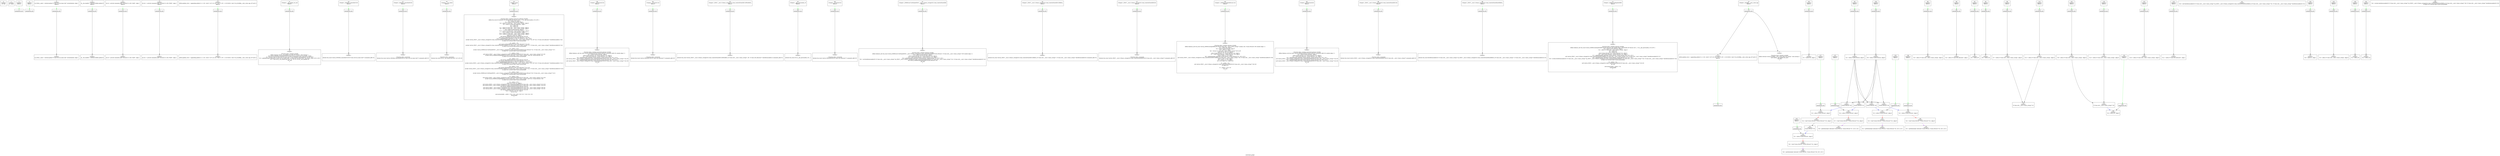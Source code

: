 digraph "constraint_graph" {
	label="constraint_graph";

	Node0x1e0f6b0 [shape=record,label="{0\n\<Empty\>\ni8* null\n\n}"];
	Node0x1e1d710 [shape=record,label="{1\n\<Empty\>\ni8* undef\n\n}"];
	Node0x1e24f50 [shape=record,label="{2\n\<Empty\>\nOffset:0\n\n}"];
	Node0x1e24f50 -> Node0x1e234b0[color=green];
	Node0x1e234b0 [shape=record,label="{3\nanonymous ptr\n}"];
	Node0x1e1e410 [shape=record,label="{4\n\<Empty\>\nOffset:0\n\n}"];
	Node0x1e1e410 -> Node0x1e25ee0[color=green];
	Node0x1e25ee0 [shape=record,label="{5\nanonymous ptr\n}"];
	Node0x1e194e0 [shape=record,label="{6\n\<Empty\>\n@_ZStL8__ioinit = internal global %\"class.std::ios_base::Init\" zeroinitializer, align 1\nOffset:0\n\n}"];
	Node0x1e194e0 -> Node0x1e1f390[color=green];
	Node0x1e1f390 [shape=record,label="{7\nanonymous ptr\n}"];
	Node0x1e1f390 -> Node0x1e0e620;
	Node0x1e0e620 [shape=record,label="{8\n\<Empty\>\n@_ZStL8__ioinit = internal global %\"class.std::ios_base::Init\" zeroinitializer, align 1\n\n}"];
	Node0x1e19690 [shape=record,label="{9\n\<Empty\>\n@__dso_handle = external hidden global i8\nOffset:0\n\n}"];
	Node0x1e19690 -> Node0x1e0e9f0[color=green];
	Node0x1e0e9f0 [shape=record,label="{10\nanonymous ptr\n}"];
	Node0x1e0e9f0 -> Node0x1e2c3e0;
	Node0x1e2c3e0 [shape=record,label="{11\n\<Empty\>\n@__dso_handle = external hidden global i8\n\n}"];
	Node0x1e1f550 [shape=record,label="{12\n\<Empty\>\n@.str = private unnamed_addr constant [2 x i8] c\"A\\00\", align 1\nOffset:0\n\n}"];
	Node0x1e1f550 -> Node0x1e2d9d0[color=green];
	Node0x1e2d9d0 [shape=record,label="{13\nanonymous ptr\n}"];
	Node0x1e2d9d0 -> Node0x1e2dfb0;
	Node0x1e2dfb0 [shape=record,label="{14\n\<Empty\>\n@.str = private unnamed_addr constant [2 x i8] c\"A\\00\", align 1\n\n}"];
	Node0x1e2e590 [shape=record,label="{15\n\<Empty\>\n@.str.1 = private unnamed_addr constant [2 x i8] c\"B\\00\", align 1\nOffset:0\n\n}"];
	Node0x1e2e590 -> Node0x1e2e740[color=green];
	Node0x1e2e740 [shape=record,label="{16\nanonymous ptr\n}"];
	Node0x1e2e740 -> Node0x1e2f9a0;
	Node0x1e2f9a0 [shape=record,label="{17\n\<Empty\>\n@.str.1 = private unnamed_addr constant [2 x i8] c\"B\\00\", align 1\n\n}"];
	Node0x1e2ff80 [shape=record,label="{18\n\<Empty\>\n@llvm.global_ctors = appending global [1 x \{ i32, void ()*, i8* \}] [\{ i32, void ()*, i8* \} \{ i32 65535, void ()* @_GLOBAL__sub_I_class.cpp, i8* null \}]\nOffset:0\n\n}"];
	Node0x1e2ff80 -> Node0x1e30130[color=green];
	Node0x1e30130 [shape=record,label="{19\nanonymous ptr\n}"];
	Node0x1e30130 -> Node0x1e30710;
	Node0x1e30710 [shape=record,label="{20\n\<Empty\>\n@llvm.global_ctors = appending global [1 x \{ i32, void ()*, i8* \}] [\{ i32, void ()*, i8* \} \{ i32 65535, void ()* @_GLOBAL__sub_I_class.cpp, i8* null \}]\n\n}"];
	Node0x1e30cf0 [shape=record,label="{21\n\<Empty\>__cxx_global_var_init\nOffset:0\n\n}"];
	Node0x1e30cf0 -> Node0x1e30ea0[color=green];
	Node0x1e30ea0 [shape=record,label="{22\nanonymous ptr\n}"];
	Node0x1e30ea0 -> Node0x1e31480;
	Node0x1e31480 [shape=record,label="{23\n\<Empty\>\n\n; Function Attrs: noinline uwtable\ndefine internal void @__cxx_global_var_init() #0 section \".text.startup\" \{\n  call void @_ZNSt8ios_base4InitC1Ev(%\"class.std::ios_base::Init\"* @_ZStL8__ioinit)\n  %1 = bitcast void (%\"class.std::ios_base::Init\"*)* @_ZNSt8ios_base4InitD1Ev to void (i8*)*\n  %2 = getelementptr inbounds %\"class.std::ios_base::Init\", %\"class.std::ios_base::Init\"* @_ZStL8__ioinit, i32 0, i32 0\n  %3 = call i32 @__cxa_atexit(void (i8*)* %1, i8* %2, i8* @__dso_handle) #3\n  ret void\n\}\n\n\n}"];
	Node0x1e31a60 [shape=record,label="{24\n\<Empty\>_ZNSt8ios_base4InitC1Ev\nOffset:0\n\n}"];
	Node0x1e31a60 -> Node0x1e31c10[color=green];
	Node0x1e31c10 [shape=record,label="{25\nanonymous ptr\n}"];
	Node0x1e31c10 -> Node0x1e321f0;
	Node0x1e321f0 [shape=record,label="{26\n\<Empty\>\n\ndeclare dso_local void @_ZNSt8ios_base4InitC1Ev(%\"class.std::ios_base::Init\"*) unnamed_addr #1\n\n\n}"];
	Node0x1e327d0 [shape=record,label="{27\n\<Empty\>_ZNSt8ios_base4InitD1Ev\nOffset:0\n\n}"];
	Node0x1e327d0 -> Node0x1e32980[color=green];
	Node0x1e32980 [shape=record,label="{28\nanonymous ptr\n}"];
	Node0x1e32980 -> Node0x1e32f60;
	Node0x1e32f60 [shape=record,label="{29\n\<Empty\>\n\n; Function Attrs: nounwind\ndeclare dso_local void @_ZNSt8ios_base4InitD1Ev(%\"class.std::ios_base::Init\"*) unnamed_addr #2\n\n\n}"];
	Node0x1e33540 [shape=record,label="{30\n\<Empty\>__cxa_atexit\nOffset:0\n\n}"];
	Node0x1e33540 -> Node0x1e336f0[color=green];
	Node0x1e336f0 [shape=record,label="{31\nanonymous ptr\n}"];
	Node0x1e336f0 -> Node0x1e33f70;
	Node0x1e33f70 [shape=record,label="{32\n\<Empty\>\n\n; Function Attrs: nounwind\ndeclare dso_local i32 @__cxa_atexit(void (i8*)*, i8*, i8*) #3\n\n\n}"];
	Node0x1e2b5d0 [shape=record,label="{33\n\<Empty\>main\nOffset:0\n\n}"];
	Node0x1e2b5d0 -> Node0x1e2b780[color=green];
	Node0x1e2b780 [shape=record,label="{34\nanonymous ptr\n}"];
	Node0x1e2b780 -> Node0x1e36a40;
	Node0x1e36a40 [shape=record,label="{35\n\<Empty\>\n\n; Function Attrs: noinline norecurse optnone uwtable\ndefine dso_local i32 @main() #4 personality i8* bitcast (i32 (...)* @__gxx_personality_v0 to i8*) \{\n  %1 = alloca i32, align 4\n  %2 = alloca %class.Person, align 8\n  %3 = alloca %\"class.std::__cxx11::basic_string\", align 8\n  %4 = alloca %\"class.std::allocator\", align 1\n  %5 = alloca i8*\n  %6 = alloca i32\n  %7 = alloca %\"class.std::__cxx11::basic_string\", align 8\n  %8 = alloca %\"class.std::__cxx11::basic_string\", align 8\n  %9 = alloca %class.Person, align 8\n  %10 = alloca %\"class.std::__cxx11::basic_string\", align 8\n  %11 = alloca %\"class.std::allocator\", align 1\n  %12 = alloca %\"class.std::__cxx11::basic_string\", align 8\n  %13 = alloca %\"class.std::__cxx11::basic_string\", align 8\n  store i32 0, i32* %1, align 4\n  call void @_ZN6PersonC2Ev(%class.Person* %2) #3\n  call void @_ZNSaIcEC1Ev(%\"class.std::allocator\"* %4) #3\n  %14 = getelementptr inbounds [2 x i8], [2 x i8]* @.str, i64 0, i64 0\n  invoke void @_ZNSt7__cxx1112basic_stringIcSt11char_traitsIcESaIcEEC1EPKcRKS3_(%\"class.std::__cxx11::basic_string\"* %3, i8* %14, %\"class.std::allocator\"* dereferenceable(1) %4)\n          to label %15 unwind label %aser.unreachable\n\n15:                                               ; preds = %0\n  call void @_ZNSaIcED1Ev(%\"class.std::allocator\"* %4) #3\n  invoke void @_ZNSt7__cxx1112basic_stringIcSt11char_traitsIcESaIcEEC1ERKS4_(%\"class.std::__cxx11::basic_string\"* %7, %\"class.std::__cxx11::basic_string\"* dereferenceable(32) %3)\n          to label %16 unwind label %aser.unreachable\n\n16:                                               ; preds = %15\n  invoke void @_ZN6Person7setNameENSt7__cxx1112basic_stringIcSt11char_traitsIcESaIcEEE(%class.Person* %2, %\"class.std::__cxx11::basic_string\"* %7)\n          to label %17 unwind label %aser.unreachable\n\n17:                                               ; preds = %16\n  call void @_ZNSt7__cxx1112basic_stringIcSt11char_traitsIcESaIcEED1Ev(%\"class.std::__cxx11::basic_string\"* %7) #3\n  invoke void @_ZN6Person5getIDB5cxx11Ev(%\"class.std::__cxx11::basic_string\"* sret %8, %class.Person* %2)\n          to label %18 unwind label %aser.unreachable\n\n18:                                               ; preds = %17\n  call void @_ZN6PersonC2Ev(%class.Person* %9) #3\n  call void @_ZNSaIcEC1Ev(%\"class.std::allocator\"* %11) #3\n  %19 = getelementptr inbounds [2 x i8], [2 x i8]* @.str.1, i64 0, i64 0\n  invoke void @_ZNSt7__cxx1112basic_stringIcSt11char_traitsIcESaIcEEC1EPKcRKS3_(%\"class.std::__cxx11::basic_string\"* %10, i8* %19, %\"class.std::allocator\"* dereferenceable(1) %11)\n          to label %20 unwind label %aser.unreachable\n\n20:                                               ; preds = %18\n  call void @_ZNSaIcED1Ev(%\"class.std::allocator\"* %11) #3\n  invoke void @_ZNSt7__cxx1112basic_stringIcSt11char_traitsIcESaIcEEC1ERKS4_(%\"class.std::__cxx11::basic_string\"* %12, %\"class.std::__cxx11::basic_string\"* dereferenceable(32) %10)\n          to label %21 unwind label %aser.unreachable\n\n21:                                               ; preds = %20\n  invoke void @_ZN6Person7setNameENSt7__cxx1112basic_stringIcSt11char_traitsIcESaIcEEE(%class.Person* %9, %\"class.std::__cxx11::basic_string\"* %12)\n          to label %22 unwind label %aser.unreachable\n\n22:                                               ; preds = %21\n  call void @_ZNSt7__cxx1112basic_stringIcSt11char_traitsIcESaIcEED1Ev(%\"class.std::__cxx11::basic_string\"* %12) #3\n  invoke void @_ZN6Person5getIDB5cxx11Ev(%\"class.std::__cxx11::basic_string\"* sret %13, %class.Person* %9)\n          to label %23 unwind label %aser.unreachable\n\n23:                                               ; preds = %22\n  store i32 0, i32* %1, align 4\n  call void @_ZNSt7__cxx1112basic_stringIcSt11char_traitsIcESaIcEED1Ev(%\"class.std::__cxx11::basic_string\"* %13) #3\n  call void @_ZNSt7__cxx1112basic_stringIcSt11char_traitsIcESaIcEED1Ev(%\"class.std::__cxx11::basic_string\"* %10) #3\n  call void @_ZN6PersonD2Ev(%class.Person* %9) #3\n  call void @_ZNSt7__cxx1112basic_stringIcSt11char_traitsIcESaIcEED1Ev(%\"class.std::__cxx11::basic_string\"* %8) #3\n  call void @_ZNSt7__cxx1112basic_stringIcSt11char_traitsIcESaIcEED1Ev(%\"class.std::__cxx11::basic_string\"* %3) #3\n  call void @_ZN6PersonD2Ev(%class.Person* %2) #3\n  %24 = load i32, i32* %1, align 4\n  ret i32 %24\n\naser.unreachable:                                 ; preds = %22, %21, %20, %18, %17, %16, %15, %0\n  unreachable\n\}\n\n\n}"];
	Node0x1e37020 [shape=record,label="{36\n\<Empty\>_ZN6PersonC2Ev\nOffset:0\n\n}"];
	Node0x1e37020 -> Node0x1e371d0[color=green];
	Node0x1e371d0 [shape=record,label="{37\nanonymous ptr\n}"];
	Node0x1e371d0 -> Node0x1e377b0;
	Node0x1e377b0 [shape=record,label="{38\n\<Empty\>\n\n; Function Attrs: noinline nounwind optnone uwtable\ndefine linkonce_odr dso_local void @_ZN6PersonC2Ev(%class.Person*) unnamed_addr #5 comdat align 2 \{\n  %2 = alloca %class.Person*, align 8\n  store %class.Person* %0, %class.Person** %2, align 8\n  %3 = load %class.Person*, %class.Person** %2, align 8\n  %4 = getelementptr inbounds %class.Person, %class.Person* %3, i32 0, i32 0\n  call void @_ZNSt7__cxx1112basic_stringIcSt11char_traitsIcESaIcEEC1Ev(%\"class.std::__cxx11::basic_string\"* %4) #3\n  %5 = getelementptr inbounds %class.Person, %class.Person* %3, i32 0, i32 1\n  call void @_ZNSt7__cxx1112basic_stringIcSt11char_traitsIcESaIcEEC1Ev(%\"class.std::__cxx11::basic_string\"* %5) #3\n  ret void\n\}\n\n\n}"];
	Node0x1e37d90 [shape=record,label="{39\n\<Empty\>_ZNSaIcEC1Ev\nOffset:0\n\n}"];
	Node0x1e37d90 -> Node0x1e37f40[color=green];
	Node0x1e37f40 [shape=record,label="{40\nanonymous ptr\n}"];
	Node0x1e37f40 -> Node0x1e38520;
	Node0x1e38520 [shape=record,label="{41\n\<Empty\>\n\n; Function Attrs: nounwind\ndeclare dso_local void @_ZNSaIcEC1Ev(%\"class.std::allocator\"*) unnamed_addr #2\n\n\n}"];
	Node0x1e38b00 [shape=record,label="{42\n\<Empty\>_ZNSt7__cxx1112basic_stringIcSt11char_traitsIcESaIcEEC1EPKcRKS3_\nOffset:0\n\n}"];
	Node0x1e38b00 -> Node0x1e38cb0[color=green];
	Node0x1e38cb0 [shape=record,label="{43\nanonymous ptr\n}"];
	Node0x1e38cb0 -> Node0x1e39290;
	Node0x1e39290 [shape=record,label="{44\n\<Empty\>\n\ndeclare dso_local void @_ZNSt7__cxx1112basic_stringIcSt11char_traitsIcESaIcEEC1EPKcRKS3_(%\"class.std::__cxx11::basic_string\"*, i8*, %\"class.std::allocator\"* dereferenceable(1)) unnamed_addr #1\n\n\n}"];
	Node0x1e39870 [shape=record,label="{45\n\<Empty\>__gxx_personality_v0\nOffset:0\n\n}"];
	Node0x1e39870 -> Node0x1e39a20[color=green];
	Node0x1e39a20 [shape=record,label="{46\nanonymous ptr\n}"];
	Node0x1e39a20 -> Node0x1e3a000;
	Node0x1e3a000 [shape=record,label="{47\n\<Empty\>\n\ndeclare dso_local i32 @__gxx_personality_v0(...)\n\n\n}"];
	Node0x1e3a5e0 [shape=record,label="{48\n\<Empty\>_ZNSaIcED1Ev\nOffset:0\n\n}"];
	Node0x1e3a5e0 -> Node0x1e3a790[color=green];
	Node0x1e3a790 [shape=record,label="{49\nanonymous ptr\n}"];
	Node0x1e3a790 -> Node0x1e3ad70;
	Node0x1e3ad70 [shape=record,label="{50\n\<Empty\>\n\n; Function Attrs: nounwind\ndeclare dso_local void @_ZNSaIcED1Ev(%\"class.std::allocator\"*) unnamed_addr #2\n\n\n}"];
	Node0x1e3b350 [shape=record,label="{51\n\<Empty\>_ZN6Person7setNameENSt7__cxx1112basic_stringIcSt11char_traitsIcESaIcEEE\nOffset:0\n\n}"];
	Node0x1e3b350 -> Node0x1e3b500[color=green];
	Node0x1e3b500 [shape=record,label="{52\nanonymous ptr\n}"];
	Node0x1e3b500 -> Node0x1e3bae0;
	Node0x1e3bae0 [shape=record,label="{53\n\<Empty\>\n\n; Function Attrs: noinline optnone uwtable\ndefine linkonce_odr dso_local void @_ZN6Person7setNameENSt7__cxx1112basic_stringIcSt11char_traitsIcESaIcEEE(%class.Person*, %\"class.std::__cxx11::basic_string\"*) #6 comdat align 2 \{\n  %3 = alloca %class.Person*, align 8\n  store %class.Person* %0, %class.Person** %3, align 8\n  %4 = load %class.Person*, %class.Person** %3, align 8\n  %5 = getelementptr inbounds %class.Person, %class.Person* %4, i32 0, i32 0\n  %6 = call dereferenceable(32) %\"class.std::__cxx11::basic_string\"* @_ZNSt7__cxx1112basic_stringIcSt11char_traitsIcESaIcEEaSERKS4_(%\"class.std::__cxx11::basic_string\"* %5, %\"class.std::__cxx11::basic_string\"* dereferenceable(32) %1)\n  call void @_ZN6Person8updateIDEv(%class.Person* %4)\n  ret void\n\}\n\n\n}"];
	Node0x1e3c0c0 [shape=record,label="{54\n\<Empty\>_ZNSt7__cxx1112basic_stringIcSt11char_traitsIcESaIcEEC1ERKS4_\nOffset:0\n\n}"];
	Node0x1e3c0c0 -> Node0x1e3c270[color=green];
	Node0x1e3c270 [shape=record,label="{55\nanonymous ptr\n}"];
	Node0x1e3c270 -> Node0x1e3caf0;
	Node0x1e3caf0 [shape=record,label="{56\n\<Empty\>\n\ndeclare dso_local void @_ZNSt7__cxx1112basic_stringIcSt11char_traitsIcESaIcEEC1ERKS4_(%\"class.std::__cxx11::basic_string\"*, %\"class.std::__cxx11::basic_string\"* dereferenceable(32)) unnamed_addr #1\n\n\n}"];
	Node0x1e3d0d0 [shape=record,label="{57\n\<Empty\>_ZNSt7__cxx1112basic_stringIcSt11char_traitsIcESaIcEED1Ev\nOffset:0\n\n}"];
	Node0x1e3d0d0 -> Node0x1e3d280[color=green];
	Node0x1e3d280 [shape=record,label="{58\nanonymous ptr\n}"];
	Node0x1e3d280 -> Node0x1e3db00;
	Node0x1e3db00 [shape=record,label="{59\n\<Empty\>\n\n; Function Attrs: nounwind\ndeclare dso_local void @_ZNSt7__cxx1112basic_stringIcSt11char_traitsIcESaIcEED1Ev(%\"class.std::__cxx11::basic_string\"*) unnamed_addr #2\n\n\n}"];
	Node0x1e3e0e0 [shape=record,label="{60\n\<Empty\>_ZN6Person5getIDB5cxx11Ev\nOffset:0\n\n}"];
	Node0x1e3e0e0 -> Node0x1e3e290[color=green];
	Node0x1e3e290 [shape=record,label="{61\nanonymous ptr\n}"];
	Node0x1e3e290 -> Node0x1e3eb10;
	Node0x1e3eb10 [shape=record,label="{62\n\<Empty\>\n\n; Function Attrs: noinline optnone uwtable\ndefine linkonce_odr dso_local void @_ZN6Person5getIDB5cxx11Ev(%\"class.std::__cxx11::basic_string\"* noalias sret, %class.Person*) #6 comdat align 2 \{\n  %3 = alloca i8*, align 8\n  %4 = alloca %class.Person*, align 8\n  %5 = alloca i1, align 1\n  %6 = bitcast %\"class.std::__cxx11::basic_string\"* %0 to i8*\n  store i8* %6, i8** %3, align 8\n  store %class.Person* %1, %class.Person** %4, align 8\n  %7 = load %class.Person*, %class.Person** %4, align 8\n  store i1 false, i1* %5, align 1\n  %8 = getelementptr inbounds %class.Person, %class.Person* %7, i32 0, i32 1\n  call void @_ZNSt7__cxx1112basic_stringIcSt11char_traitsIcESaIcEEC1ERKS4_(%\"class.std::__cxx11::basic_string\"* %0, %\"class.std::__cxx11::basic_string\"* dereferenceable(32) %8)\n  store i1 true, i1* %5, align 1\n  %9 = load i1, i1* %5, align 1\n  br i1 %9, label %11, label %10\n\n10:                                               ; preds = %2\n  call void @_ZNSt7__cxx1112basic_stringIcSt11char_traitsIcESaIcEED1Ev(%\"class.std::__cxx11::basic_string\"* %0) #3\n  br label %11\n\n11:                                               ; preds = %10, %2\n  ret void\n\}\n\n\n}"];
	Node0x1e3f0f0 [shape=record,label="{63\n\<Empty\>_ZN6PersonD2Ev\nOffset:0\n\n}"];
	Node0x1e3f0f0 -> Node0x1e3f2a0[color=green];
	Node0x1e3f2a0 [shape=record,label="{64\nanonymous ptr\n}"];
	Node0x1e3f2a0 -> Node0x1e19c60;
	Node0x1e19c60 [shape=record,label="{65\n\<Empty\>\n\n; Function Attrs: noinline nounwind optnone uwtable\ndefine linkonce_odr dso_local void @_ZN6PersonD2Ev(%class.Person*) unnamed_addr #5 comdat align 2 \{\n  %2 = alloca %class.Person*, align 8\n  store %class.Person* %0, %class.Person** %2, align 8\n  %3 = load %class.Person*, %class.Person** %2, align 8\n  %4 = getelementptr inbounds %class.Person, %class.Person* %3, i32 0, i32 1\n  call void @_ZNSt7__cxx1112basic_stringIcSt11char_traitsIcESaIcEED1Ev(%\"class.std::__cxx11::basic_string\"* %4) #3\n  %5 = getelementptr inbounds %class.Person, %class.Person* %3, i32 0, i32 0\n  call void @_ZNSt7__cxx1112basic_stringIcSt11char_traitsIcESaIcEED1Ev(%\"class.std::__cxx11::basic_string\"* %5) #3\n  ret void\n\}\n\n\n}"];
	Node0x1e3d860 [shape=record,label="{66\n\<Empty\>_ZNSt7__cxx1112basic_stringIcSt11char_traitsIcESaIcEEC1Ev\nOffset:0\n\n}"];
	Node0x1e3d860 -> Node0x1e3e870[color=green];
	Node0x1e3e870 [shape=record,label="{67\nanonymous ptr\n}"];
	Node0x1e3e870 -> Node0x1e34790;
	Node0x1e34790 [shape=record,label="{68\n\<Empty\>\n\n; Function Attrs: nounwind\ndeclare dso_local void @_ZNSt7__cxx1112basic_stringIcSt11char_traitsIcESaIcEEC1Ev(%\"class.std::__cxx11::basic_string\"*) unnamed_addr #2\n\n\n}"];
	Node0x1e2f130 [shape=record,label="{69\n\<Empty\>_ZNSt7__cxx1112basic_stringIcSt11char_traitsIcESaIcEEaSERKS4_\nOffset:0\n\n}"];
	Node0x1e2f130 -> Node0x1e2f2e0[color=green];
	Node0x1e2f2e0 [shape=record,label="{70\nanonymous ptr\n}"];
	Node0x1e2f2e0 -> Node0x1e35ff0;
	Node0x1e35ff0 [shape=record,label="{71\n\<Empty\>\n\ndeclare dso_local dereferenceable(32) %\"class.std::__cxx11::basic_string\"* @_ZNSt7__cxx1112basic_stringIcSt11char_traitsIcESaIcEEaSERKS4_(%\"class.std::__cxx11::basic_string\"*, %\"class.std::__cxx11::basic_string\"* dereferenceable(32)) #1\n\n\n}"];
	Node0x1e365d0 [shape=record,label="{72\n\<Empty\>_ZN6Person8updateIDEv\nOffset:0\n\n}"];
	Node0x1e365d0 -> Node0x1e34950[color=green];
	Node0x1e34950 [shape=record,label="{73\nanonymous ptr\n}"];
	Node0x1e34950 -> Node0x1e43fb0;
	Node0x1e43fb0 [shape=record,label="{74\n\<Empty\>\n\n; Function Attrs: noinline optnone uwtable\ndefine linkonce_odr dso_local void @_ZN6Person8updateIDEv(%class.Person*) #6 comdat align 2 personality i8* bitcast (i32 (...)* @__gxx_personality_v0 to i8*) \{\n  %2 = alloca %class.Person*, align 8\n  %3 = alloca %\"class.std::__cxx11::basic_string\", align 8\n  %4 = alloca i8*\n  %5 = alloca i32\n  store %class.Person* %0, %class.Person** %2, align 8\n  %6 = load %class.Person*, %class.Person** %2, align 8\n  %7 = getelementptr inbounds %class.Person, %class.Person* %6, i32 0, i32 0\n  call void @_ZNSt7__cxx1112basic_stringIcSt11char_traitsIcESaIcEEC1ERKS4_(%\"class.std::__cxx11::basic_string\"* %3, %\"class.std::__cxx11::basic_string\"* dereferenceable(32) %7)\n  %8 = getelementptr inbounds %class.Person, %class.Person* %6, i32 0, i32 1\n  %9 = invoke dereferenceable(32) %\"class.std::__cxx11::basic_string\"* @_ZNSt7__cxx1112basic_stringIcSt11char_traitsIcESaIcEEaSERKS4_(%\"class.std::__cxx11::basic_string\"* %8, %\"class.std::__cxx11::basic_string\"* dereferenceable(32) %3)\n          to label %10 unwind label %aser.unreachable\n\n10:                                               ; preds = %1\n  call void @_ZNSt7__cxx1112basic_stringIcSt11char_traitsIcESaIcEED1Ev(%\"class.std::__cxx11::basic_string\"* %3) #3\n  ret void\n\naser.unreachable:                                 ; preds = %1\n  unreachable\n\}\n\n\n}"];
	Node0x1e44590 [shape=record,label="{75\n\<Empty\>_GLOBAL__sub_I_class.cpp\nOffset:0\n\n}"];
	Node0x1e44590 -> Node0x1e44740[color=green];
	Node0x1e44740 [shape=record,label="{76\nanonymous ptr\n}"];
	Node0x1e44740 -> Node0x1e45300;
	Node0x1e44740 -> Node0x1e44d20;
	Node0x1e44d20 [shape=record,label="{77\n\<Empty\>\n\n; Function Attrs: noinline uwtable\ndefine internal void @_GLOBAL__sub_I_class.cpp() #0 section \".text.startup\" \{\n  call void @__cxx_global_var_init()\n  ret void\n\}\n\n\n}"];
	Node0x1e45300 [shape=record,label="{78\n\<Empty\>\n@llvm.global_ctors = appending global [1 x \{ i32, void ()*, i8* \}] [\{ i32, void ()*, i8* \} \{ i32 65535, void ()* @_GLOBAL__sub_I_class.cpp, i8* null \}]\nOffset:8\n\n}"];
	Node0x1e45300 -> Node0x1e454b0[color=green];
	Node0x1e454b0 [shape=record,label="{79\nanonymous ptr\n}"];
	Node0x1e462b0 [shape=record,label="{80\n\<Empty\>\nOffset:0\n\n}"];
	Node0x1e462b0 -> Node0x1e46460[color=green];
	Node0x1e46460 [shape=record,label="{81\nanonymous ptr\n}"];
	Node0x1e46460 -> Node0x1e46a40;
	Node0x1e46a40 [shape=record,label="{82\n\<Empty\>\n  %1 = alloca i32, align 4\n\n}"];
	Node0x1e47020 [shape=record,label="{83\n\<Empty\>\nOffset:0\n\n}"];
	Node0x1e47020 -> Node0x1e471d0[color=green];
	Node0x1e471d0 [shape=record,label="{84\nanonymous ptr\n}"];
	Node0x1e471d0 -> Node0x1e47a50;
	Node0x1e47a50 [shape=record,label="{85\n\<Empty\>\n  %2 = alloca %class.Person, align 8\n\n}"];
	Node0x1e47a50 -> Node0x1e55aa0;
	Node0x1e47a50 -> Node0x1e3fb10;
	Node0x1e47a50 -> Node0x1e534d0;
	Node0x1e47a50 -> Node0x1e601b0;
	Node0x1e48030 [shape=record,label="{86\n\<Empty\>\nOffset:0\n\n}"];
	Node0x1e48030 -> Node0x1e481e0[color=green];
	Node0x1e481e0 [shape=record,label="{87\nanonymous ptr\n}"];
	Node0x1e481e0 -> Node0x1e48a60;
	Node0x1e48a60 [shape=record,label="{88\n\<Empty\>\n  %3 = alloca %\"class.std::__cxx11::basic_string\", align 8\n\n}"];
	Node0x1e49040 [shape=record,label="{89\n\<Empty\>\nOffset:0\n\n}"];
	Node0x1e49040 -> Node0x1e491f0[color=green];
	Node0x1e491f0 [shape=record,label="{90\nanonymous ptr\n}"];
	Node0x1e491f0 -> Node0x1e49c50;
	Node0x1e49c50 [shape=record,label="{91\n\<Empty\>\n  %4 = alloca %\"class.std::allocator\", align 1\n\n}"];
	Node0x1e4a230 [shape=record,label="{92\n\<Empty\>\nOffset:0\n\n}"];
	Node0x1e4a230 -> Node0x1e4a3e0[color=green];
	Node0x1e4a3e0 [shape=record,label="{93\nanonymous ptr\n}"];
	Node0x1e4a3e0 -> Node0x1e4ac60;
	Node0x1e4ac60 [shape=record,label="{94\n\<Empty\>\n  %5 = alloca i8*\n\n}"];
	Node0x1e4b240 [shape=record,label="{95\n\<Empty\>\nOffset:0\n\n}"];
	Node0x1e4b240 -> Node0x1e4b3f0[color=green];
	Node0x1e4b3f0 [shape=record,label="{96\nanonymous ptr\n}"];
	Node0x1e4b3f0 -> Node0x1e4bc70;
	Node0x1e4bc70 [shape=record,label="{97\n\<Empty\>\n  %6 = alloca i32\n\n}"];
	Node0x1e4c250 [shape=record,label="{98\n\<Empty\>\nOffset:0\n\n}"];
	Node0x1e4c250 -> Node0x1e4c400[color=green];
	Node0x1e4c400 [shape=record,label="{99\nanonymous ptr\n}"];
	Node0x1e4c400 -> Node0x1e4cc80;
	Node0x1e4cc80 [shape=record,label="{100\n\<Empty\>\n  %7 = alloca %\"class.std::__cxx11::basic_string\", align 8\n\n}"];
	Node0x1e4cc80 -> Node0x1e55c60;
	Node0x1e4d260 [shape=record,label="{101\n\<Empty\>\nOffset:0\n\n}"];
	Node0x1e4d260 -> Node0x1e4d410[color=green];
	Node0x1e4d410 [shape=record,label="{102\nanonymous ptr\n}"];
	Node0x1e4d410 -> Node0x1e4dc90;
	Node0x1e4dc90 [shape=record,label="{103\n\<Empty\>\n  %8 = alloca %\"class.std::__cxx11::basic_string\", align 8\n\n}"];
	Node0x1e4dc90 -> Node0x1e3f920;
	Node0x1e4e270 [shape=record,label="{104\n\<Empty\>\nOffset:0\n\n}"];
	Node0x1e4e270 -> Node0x1e4e420[color=green];
	Node0x1e4e420 [shape=record,label="{105\nanonymous ptr\n}"];
	Node0x1e4e420 -> Node0x1e4eca0;
	Node0x1e4eca0 [shape=record,label="{106\n\<Empty\>\n  %9 = alloca %class.Person, align 8\n\n}"];
	Node0x1e4eca0 -> Node0x1e55aa0;
	Node0x1e4eca0 -> Node0x1e3fb10;
	Node0x1e4eca0 -> Node0x1e534d0;
	Node0x1e4eca0 -> Node0x1e601b0;
	Node0x1e4f280 [shape=record,label="{107\n\<Empty\>\nOffset:0\n\n}"];
	Node0x1e4f280 -> Node0x1e4f430[color=green];
	Node0x1e4f430 [shape=record,label="{108\nanonymous ptr\n}"];
	Node0x1e4f430 -> Node0x1e4fcb0;
	Node0x1e4fcb0 [shape=record,label="{109\n\<Empty\>\n  %10 = alloca %\"class.std::__cxx11::basic_string\", align 8\n\n}"];
	Node0x1e50290 [shape=record,label="{110\n\<Empty\>\nOffset:0\n\n}"];
	Node0x1e50290 -> Node0x1e50440[color=green];
	Node0x1e50440 [shape=record,label="{111\nanonymous ptr\n}"];
	Node0x1e50440 -> Node0x1e50cc0;
	Node0x1e50cc0 [shape=record,label="{112\n\<Empty\>\n  %11 = alloca %\"class.std::allocator\", align 1\n\n}"];
	Node0x1e512a0 [shape=record,label="{113\n\<Empty\>\nOffset:0\n\n}"];
	Node0x1e512a0 -> Node0x1e51450[color=green];
	Node0x1e51450 [shape=record,label="{114\nanonymous ptr\n}"];
	Node0x1e51450 -> Node0x1e51cd0;
	Node0x1e51cd0 [shape=record,label="{115\n\<Empty\>\n  %12 = alloca %\"class.std::__cxx11::basic_string\", align 8\n\n}"];
	Node0x1e51cd0 -> Node0x1e55c60;
	Node0x1e522b0 [shape=record,label="{116\n\<Empty\>\nOffset:0\n\n}"];
	Node0x1e522b0 -> Node0x1e52460[color=green];
	Node0x1e52460 [shape=record,label="{117\nanonymous ptr\n}"];
	Node0x1e52460 -> Node0x1e52ce0;
	Node0x1e52ce0 [shape=record,label="{118\n\<Empty\>\n  %13 = alloca %\"class.std::__cxx11::basic_string\", align 8\n\n}"];
	Node0x1e52ce0 -> Node0x1e3f920;
	Node0x1e534d0 [shape=record,label="{119\n\<Empty\>\n%class.Person* %0\n\n}"];
	Node0x1e534d0 -> Node0x1e540c0[color=blue];
	Node0x1e53690 [shape=record,label="{120\n\<Empty\>\nOffset:0\n\n}"];
	Node0x1e53690 -> Node0x1e53840[color=green];
	Node0x1e53840 [shape=record,label="{121\nanonymous ptr\n}"];
	Node0x1e53840 -> Node0x1e540c0;
	Node0x1e540c0 [shape=record,label="{122\n\<Empty\>\n  %2 = alloca %class.Person*, align 8\n\n}"];
	Node0x1e540c0 -> Node0x1e54ac0[color=red];
	Node0x1e54ac0 [shape=record,label="{123\n\<Empty\>\n  %3 = load %class.Person*, %class.Person** %2, align 8\n\n}"];
	Node0x1e54ac0 -> Node0x1e550a0[color=purple];
	Node0x1e550a0 [shape=record,label="{124\n\<Empty\>\n  %5 = getelementptr inbounds %class.Person, %class.Person* %3, i32 0, i32 1\n\n}"];
	Node0x1e55aa0 [shape=record,label="{125\n\<Empty\>\n%class.Person* %0\n\n}"];
	Node0x1e55aa0 -> Node0x1e497d0[color=blue];
	Node0x1e55c60 [shape=record,label="{126\n\<Empty\>\n%\"class.std::__cxx11::basic_string\"* %1\n\n}"];
	Node0x1e55e20 [shape=record,label="{127\n\<Empty\>\nOffset:0\n\n}"];
	Node0x1e55e20 -> Node0x1e55fd0[color=green];
	Node0x1e55fd0 [shape=record,label="{128\nanonymous ptr\n}"];
	Node0x1e55fd0 -> Node0x1e497d0;
	Node0x1e497d0 [shape=record,label="{129\n\<Empty\>\n  %3 = alloca %class.Person*, align 8\n\n}"];
	Node0x1e497d0 -> Node0x1e4ea00[color=red];
	Node0x1e4ea00 [shape=record,label="{130\n\<Empty\>\n  %4 = load %class.Person*, %class.Person** %3, align 8\n\n}"];
	Node0x1e4ea00 -> Node0x1e626d0;
	Node0x1e51a30 [shape=record,label="{131\n\<Empty\>\n  %6 = call dereferenceable(32) %\"class.std::__cxx11::basic_string\"* @_ZNSt7__cxx1112basic_stringIcSt11char_traitsIcESaIcEEaSERKS4_(%\"class.std::__cxx11::basic_string\"* %5, %\"class.std::__cxx11::basic_string\"* dereferenceable(32) %1)\n\n}"];
	Node0x1e3f920 [shape=record,label="{132\n\<Empty\>\n%\"class.std::__cxx11::basic_string\"* %0\n\n}"];
	Node0x1e3f920 -> Node0x1e34b50[color=blue];
	Node0x1e3fb10 [shape=record,label="{133\n\<Empty\>\n%class.Person* %1\n\n}"];
	Node0x1e3fb10 -> Node0x1e358c0[color=blue];
	Node0x1e3fcd0 [shape=record,label="{134\n\<Empty\>\nOffset:0\n\n}"];
	Node0x1e3fcd0 -> Node0x1e3fe80[color=green];
	Node0x1e3fe80 [shape=record,label="{135\nanonymous ptr\n}"];
	Node0x1e3fe80 -> Node0x1e34b50;
	Node0x1e34b50 [shape=record,label="{136\n\<Empty\>\n  %3 = alloca i8*, align 8\n\n}"];
	Node0x1e35130 [shape=record,label="{137\n\<Empty\>\nOffset:0\n\n}"];
	Node0x1e35130 -> Node0x1e352e0[color=green];
	Node0x1e352e0 [shape=record,label="{138\nanonymous ptr\n}"];
	Node0x1e352e0 -> Node0x1e358c0;
	Node0x1e358c0 [shape=record,label="{139\n\<Empty\>\n  %4 = alloca %class.Person*, align 8\n\n}"];
	Node0x1e358c0 -> Node0x1e42ef0[color=red];
	Node0x1e418e0 [shape=record,label="{140\n\<Empty\>\nOffset:0\n\n}"];
	Node0x1e418e0 -> Node0x1e41a90[color=green];
	Node0x1e41a90 [shape=record,label="{141\nanonymous ptr\n}"];
	Node0x1e41a90 -> Node0x1e420a0;
	Node0x1e420a0 [shape=record,label="{142\n\<Empty\>\n  %5 = alloca i1, align 1\n\n}"];
	Node0x1e42ef0 [shape=record,label="{143\n\<Empty\>\n  %7 = load %class.Person*, %class.Person** %4, align 8\n\n}"];
	Node0x1e42ef0 -> Node0x1e43500[color=purple];
	Node0x1e43500 [shape=record,label="{144\n\<Empty\>\n  %8 = getelementptr inbounds %class.Person, %class.Person* %7, i32 0, i32 1\n\n}"];
	Node0x1e601b0 [shape=record,label="{145\n\<Empty\>\n%class.Person* %0\n\n}"];
	Node0x1e601b0 -> Node0x1e60b00[color=blue];
	Node0x1e60370 [shape=record,label="{146\n\<Empty\>\nOffset:0\n\n}"];
	Node0x1e60370 -> Node0x1e60520[color=green];
	Node0x1e60520 [shape=record,label="{147\nanonymous ptr\n}"];
	Node0x1e60520 -> Node0x1e60b00;
	Node0x1e60b00 [shape=record,label="{148\n\<Empty\>\n  %2 = alloca %class.Person*, align 8\n\n}"];
	Node0x1e60b00 -> Node0x1e61500[color=red];
	Node0x1e61500 [shape=record,label="{149\n\<Empty\>\n  %3 = load %class.Person*, %class.Person** %2, align 8\n\n}"];
	Node0x1e61500 -> Node0x1e61ae0[color=purple];
	Node0x1e61ae0 [shape=record,label="{150\n\<Empty\>\n  %4 = getelementptr inbounds %class.Person, %class.Person* %3, i32 0, i32 1\n\n}"];
	Node0x1e626d0 [shape=record,label="{151\n\<Empty\>\n%class.Person* %0\n\n}"];
	Node0x1e626d0 -> Node0x1e63020[color=blue];
	Node0x1e62890 [shape=record,label="{152\n\<Empty\>\nOffset:0\n\n}"];
	Node0x1e62890 -> Node0x1e62a40[color=green];
	Node0x1e62a40 [shape=record,label="{153\nanonymous ptr\n}"];
	Node0x1e62a40 -> Node0x1e63020;
	Node0x1e63020 [shape=record,label="{154\n\<Empty\>\n  %2 = alloca %class.Person*, align 8\n\n}"];
	Node0x1e63020 -> Node0x1e66e40[color=red];
	Node0x1e63600 [shape=record,label="{155\n\<Empty\>\nOffset:0\n\n}"];
	Node0x1e63600 -> Node0x1e637b0[color=green];
	Node0x1e637b0 [shape=record,label="{156\nanonymous ptr\n}"];
	Node0x1e637b0 -> Node0x1e63d90;
	Node0x1e63d90 [shape=record,label="{157\n\<Empty\>\n  %3 = alloca %\"class.std::__cxx11::basic_string\", align 8\n\n}"];
	Node0x1e1de00 [shape=record,label="{158\n\<Empty\>\nOffset:0\n\n}"];
	Node0x1e1de00 -> Node0x1e1dfb0[color=green];
	Node0x1e1dfb0 [shape=record,label="{159\nanonymous ptr\n}"];
	Node0x1e1dfb0 -> Node0x1e65430;
	Node0x1e65430 [shape=record,label="{160\n\<Empty\>\n  %4 = alloca i8*\n\n}"];
	Node0x1e65a10 [shape=record,label="{161\n\<Empty\>\nOffset:0\n\n}"];
	Node0x1e65a10 -> Node0x1e65bc0[color=green];
	Node0x1e65bc0 [shape=record,label="{162\nanonymous ptr\n}"];
	Node0x1e65bc0 -> Node0x1e66440;
	Node0x1e66440 [shape=record,label="{163\n\<Empty\>\n  %5 = alloca i32\n\n}"];
	Node0x1e66e40 [shape=record,label="{164\n\<Empty\>\n  %6 = load %class.Person*, %class.Person** %2, align 8\n\n}"];
	Node0x1e66e40 -> Node0x1e67420[color=purple];
	Node0x1e67420 [shape=record,label="{165\n\<Empty\>\n  %8 = getelementptr inbounds %class.Person, %class.Person* %6, i32 0, i32 1\n\n}"];
	Node0x1e67a00 [shape=record,label="{166\n\<Empty\>\n  %9 = invoke dereferenceable(32) %\"class.std::__cxx11::basic_string\"* @_ZNSt7__cxx1112basic_stringIcSt11char_traitsIcESaIcEEaSERKS4_(%\"class.std::__cxx11::basic_string\"* %8, %\"class.std::__cxx11::basic_string\"* dereferenceable(32) %3)\n          to label %10 unwind label %aser.unreachable\n\n}"];
}
